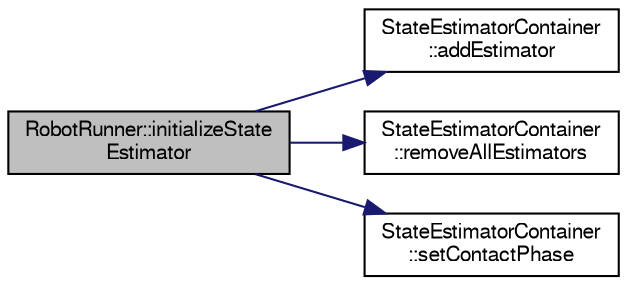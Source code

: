 digraph "RobotRunner::initializeStateEstimator"
{
  edge [fontname="FreeSans",fontsize="10",labelfontname="FreeSans",labelfontsize="10"];
  node [fontname="FreeSans",fontsize="10",shape=record];
  rankdir="LR";
  Node1 [label="RobotRunner::initializeState\lEstimator",height=0.2,width=0.4,color="black", fillcolor="grey75", style="filled", fontcolor="black"];
  Node1 -> Node2 [color="midnightblue",fontsize="10",style="solid",fontname="FreeSans"];
  Node2 [label="StateEstimatorContainer\l::addEstimator",height=0.2,width=0.4,color="black", fillcolor="white", style="filled",URL="$d1/d3b/class_state_estimator_container.html#a82af04a884b97b78cabfa79e85fd353f"];
  Node1 -> Node3 [color="midnightblue",fontsize="10",style="solid",fontname="FreeSans"];
  Node3 [label="StateEstimatorContainer\l::removeAllEstimators",height=0.2,width=0.4,color="black", fillcolor="white", style="filled",URL="$d1/d3b/class_state_estimator_container.html#ad14b9aedc91b17e460bec6f5b73e024e"];
  Node1 -> Node4 [color="midnightblue",fontsize="10",style="solid",fontname="FreeSans"];
  Node4 [label="StateEstimatorContainer\l::setContactPhase",height=0.2,width=0.4,color="black", fillcolor="white", style="filled",URL="$d1/d3b/class_state_estimator_container.html#a100bfcb62c735fef211ae5564ca2e4f6"];
}
